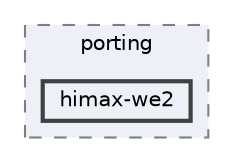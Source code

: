 digraph "Face_Access_inferencing/src/edge-impulse-sdk/porting/himax-we2"
{
 // LATEX_PDF_SIZE
  bgcolor="transparent";
  edge [fontname=Helvetica,fontsize=10,labelfontname=Helvetica,labelfontsize=10];
  node [fontname=Helvetica,fontsize=10,shape=box,height=0.2,width=0.4];
  compound=true
  subgraph clusterdir_77876a311ad5c794abf7dab690b99819 {
    graph [ bgcolor="#edf0f7", pencolor="grey50", label="porting", fontname=Helvetica,fontsize=10 style="filled,dashed", URL="dir_77876a311ad5c794abf7dab690b99819.html",tooltip=""]
  dir_789b06ca0d0d371f7256149a96831a89 [label="himax-we2", fillcolor="#edf0f7", color="grey25", style="filled,bold", URL="dir_789b06ca0d0d371f7256149a96831a89.html",tooltip=""];
  }
}
